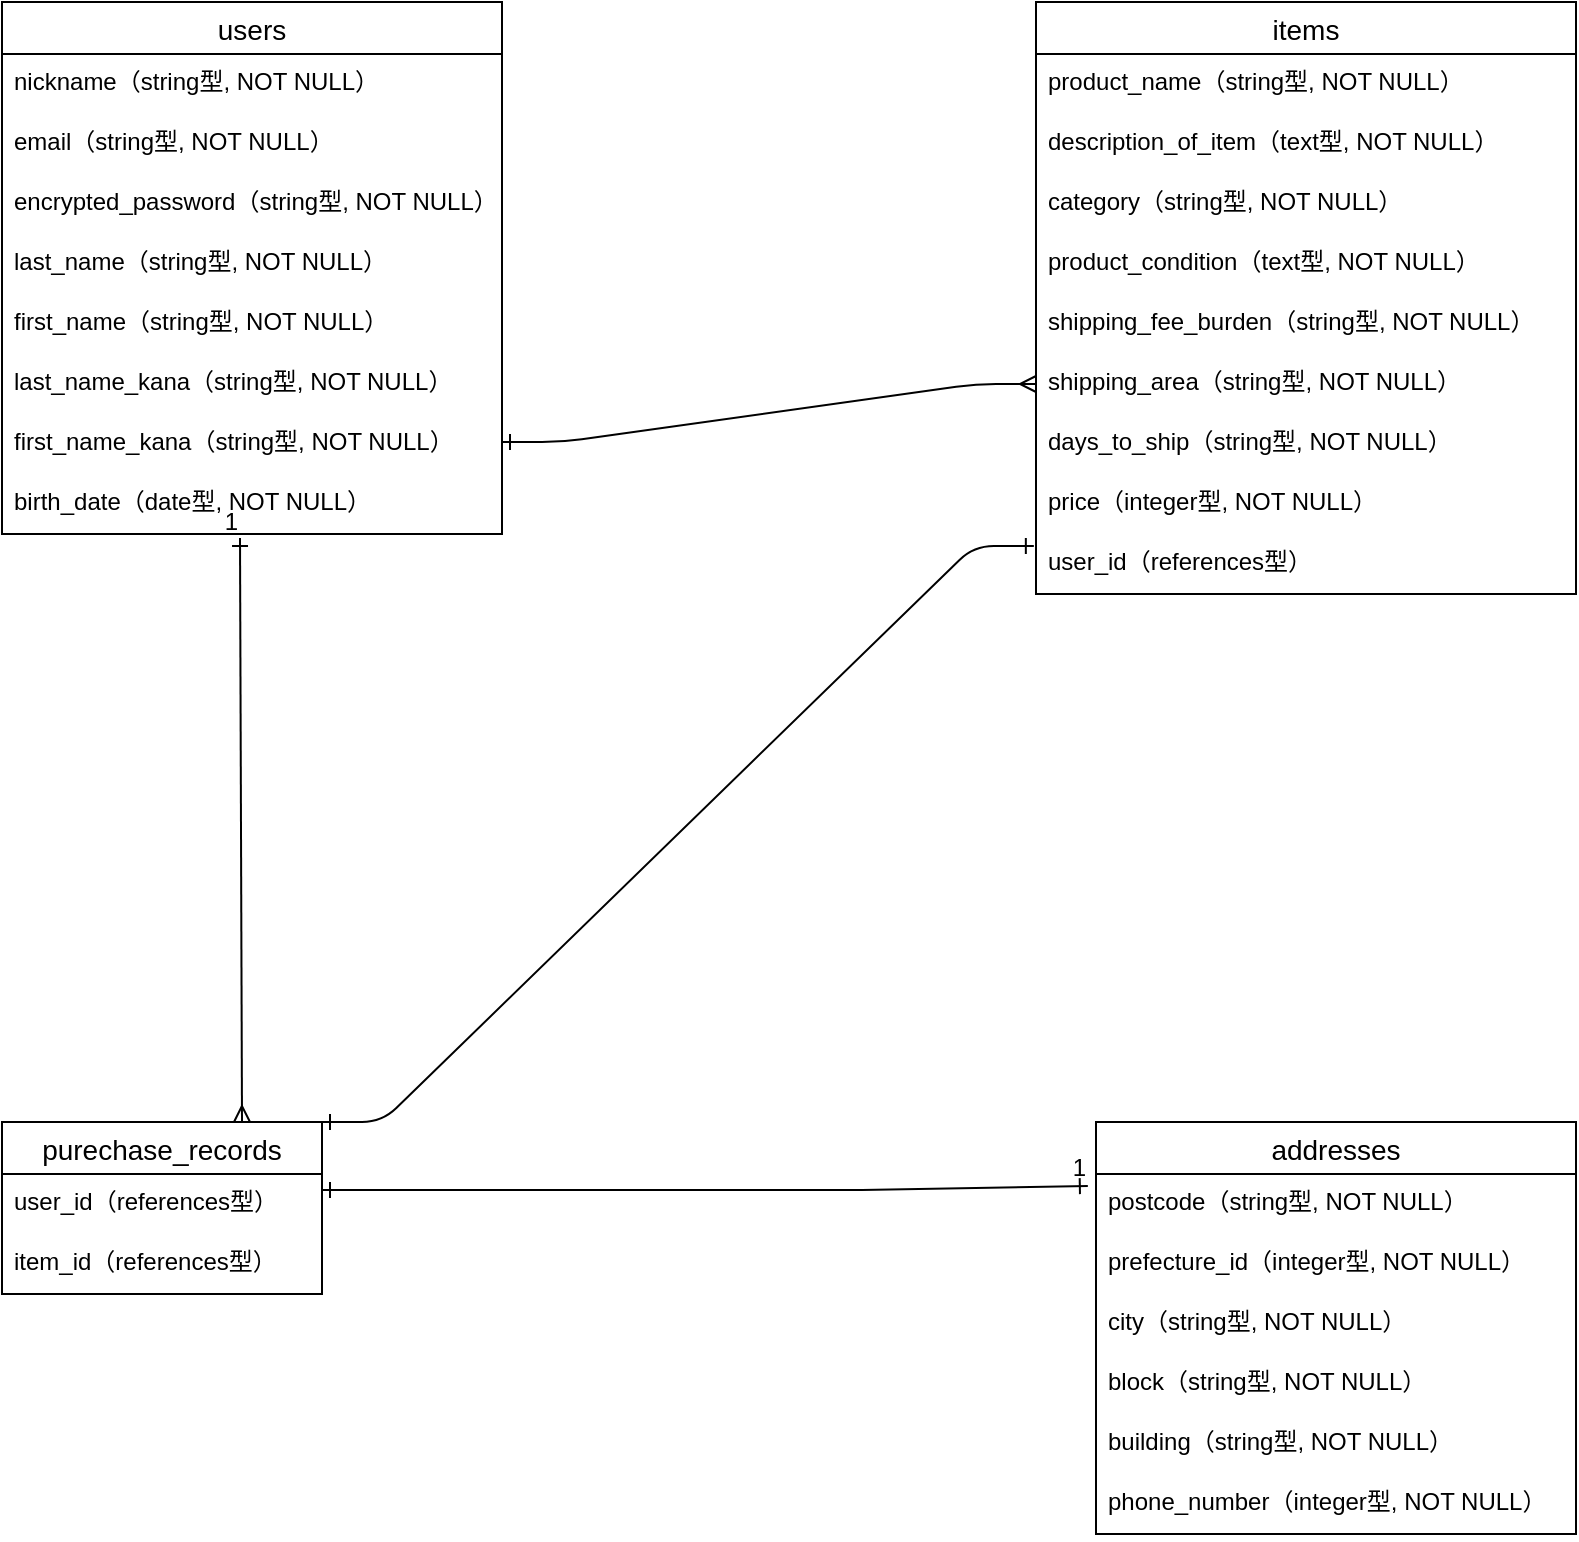 <mxfile>
    <diagram id="nJCriJH--xXFUv3W0W_a" name="ページ1">
        <mxGraphModel dx="274" dy="1007" grid="1" gridSize="10" guides="1" tooltips="1" connect="1" arrows="1" fold="1" page="1" pageScale="1" pageWidth="827" pageHeight="1169" math="0" shadow="0">
            <root>
                <mxCell id="0"/>
                <mxCell id="1" parent="0"/>
                <mxCell id="2" value="users" style="swimlane;fontStyle=0;childLayout=stackLayout;horizontal=1;startSize=26;horizontalStack=0;resizeParent=1;resizeParentMax=0;resizeLast=0;collapsible=1;marginBottom=0;align=center;fontSize=14;" parent="1" vertex="1">
                    <mxGeometry x="40" y="40" width="250" height="266" as="geometry"/>
                </mxCell>
                <mxCell id="3" value="nickname（string型, NOT NULL）&#10;" style="text;strokeColor=none;fillColor=none;spacingLeft=4;spacingRight=4;overflow=hidden;rotatable=0;points=[[0,0.5],[1,0.5]];portConstraint=eastwest;fontSize=12;" parent="2" vertex="1">
                    <mxGeometry y="26" width="250" height="30" as="geometry"/>
                </mxCell>
                <mxCell id="8" value="email（string型, NOT NULL）" style="text;strokeColor=none;fillColor=none;spacingLeft=4;spacingRight=4;overflow=hidden;rotatable=0;points=[[0,0.5],[1,0.5]];portConstraint=eastwest;fontSize=12;" parent="2" vertex="1">
                    <mxGeometry y="56" width="250" height="30" as="geometry"/>
                </mxCell>
                <mxCell id="4" value="encrypted_password（string型, NOT NULL）" style="text;strokeColor=none;fillColor=none;spacingLeft=4;spacingRight=4;overflow=hidden;rotatable=0;points=[[0,0.5],[1,0.5]];portConstraint=eastwest;fontSize=12;" parent="2" vertex="1">
                    <mxGeometry y="86" width="250" height="30" as="geometry"/>
                </mxCell>
                <mxCell id="5" value="last_name（string型, NOT NULL）" style="text;strokeColor=none;fillColor=none;spacingLeft=4;spacingRight=4;overflow=hidden;rotatable=0;points=[[0,0.5],[1,0.5]];portConstraint=eastwest;fontSize=12;" parent="2" vertex="1">
                    <mxGeometry y="116" width="250" height="30" as="geometry"/>
                </mxCell>
                <mxCell id="7" value="first_name（string型, NOT NULL）" style="text;strokeColor=none;fillColor=none;spacingLeft=4;spacingRight=4;overflow=hidden;rotatable=0;points=[[0,0.5],[1,0.5]];portConstraint=eastwest;fontSize=12;" parent="2" vertex="1">
                    <mxGeometry y="146" width="250" height="30" as="geometry"/>
                </mxCell>
                <mxCell id="9" value="last_name_kana（string型, NOT NULL）" style="text;strokeColor=none;fillColor=none;spacingLeft=4;spacingRight=4;overflow=hidden;rotatable=0;points=[[0,0.5],[1,0.5]];portConstraint=eastwest;fontSize=12;" parent="2" vertex="1">
                    <mxGeometry y="176" width="250" height="30" as="geometry"/>
                </mxCell>
                <mxCell id="10" value="first_name_kana（string型, NOT NULL）" style="text;strokeColor=none;fillColor=none;spacingLeft=4;spacingRight=4;overflow=hidden;rotatable=0;points=[[0,0.5],[1,0.5]];portConstraint=eastwest;fontSize=12;" parent="2" vertex="1">
                    <mxGeometry y="206" width="250" height="30" as="geometry"/>
                </mxCell>
                <mxCell id="11" value="birth_date（date型, NOT NULL）" style="text;strokeColor=none;fillColor=none;spacingLeft=4;spacingRight=4;overflow=hidden;rotatable=0;points=[[0,0.5],[1,0.5]];portConstraint=eastwest;fontSize=12;" parent="2" vertex="1">
                    <mxGeometry y="236" width="250" height="30" as="geometry"/>
                </mxCell>
                <mxCell id="12" value="items" style="swimlane;fontStyle=0;childLayout=stackLayout;horizontal=1;startSize=26;horizontalStack=0;resizeParent=1;resizeParentMax=0;resizeLast=0;collapsible=1;marginBottom=0;align=center;fontSize=14;" parent="1" vertex="1">
                    <mxGeometry x="557" y="40" width="270" height="296" as="geometry"/>
                </mxCell>
                <mxCell id="14" value="product_name（string型, NOT NULL）" style="text;strokeColor=none;fillColor=none;spacingLeft=4;spacingRight=4;overflow=hidden;rotatable=0;points=[[0,0.5],[1,0.5]];portConstraint=eastwest;fontSize=12;" parent="12" vertex="1">
                    <mxGeometry y="26" width="270" height="30" as="geometry"/>
                </mxCell>
                <mxCell id="16" value="description_of_item（text型, NOT NULL）" style="text;strokeColor=none;fillColor=none;spacingLeft=4;spacingRight=4;overflow=hidden;rotatable=0;points=[[0,0.5],[1,0.5]];portConstraint=eastwest;fontSize=12;" parent="12" vertex="1">
                    <mxGeometry y="56" width="270" height="30" as="geometry"/>
                </mxCell>
                <mxCell id="18" value="category（string型, NOT NULL）" style="text;strokeColor=none;fillColor=none;spacingLeft=4;spacingRight=4;overflow=hidden;rotatable=0;points=[[0,0.5],[1,0.5]];portConstraint=eastwest;fontSize=12;" parent="12" vertex="1">
                    <mxGeometry y="86" width="270" height="30" as="geometry"/>
                </mxCell>
                <mxCell id="19" value="product_condition（text型, NOT NULL）" style="text;strokeColor=none;fillColor=none;spacingLeft=4;spacingRight=4;overflow=hidden;rotatable=0;points=[[0,0.5],[1,0.5]];portConstraint=eastwest;fontSize=12;" parent="12" vertex="1">
                    <mxGeometry y="116" width="270" height="30" as="geometry"/>
                </mxCell>
                <mxCell id="20" value="shipping_fee_burden（string型, NOT NULL）" style="text;strokeColor=none;fillColor=none;spacingLeft=4;spacingRight=4;overflow=hidden;rotatable=0;points=[[0,0.5],[1,0.5]];portConstraint=eastwest;fontSize=12;" parent="12" vertex="1">
                    <mxGeometry y="146" width="270" height="30" as="geometry"/>
                </mxCell>
                <mxCell id="21" value="shipping_area（string型, NOT NULL）" style="text;strokeColor=none;fillColor=none;spacingLeft=4;spacingRight=4;overflow=hidden;rotatable=0;points=[[0,0.5],[1,0.5]];portConstraint=eastwest;fontSize=12;" parent="12" vertex="1">
                    <mxGeometry y="176" width="270" height="30" as="geometry"/>
                </mxCell>
                <mxCell id="17" value="days_to_ship（string型, NOT NULL）" style="text;strokeColor=none;fillColor=none;spacingLeft=4;spacingRight=4;overflow=hidden;rotatable=0;points=[[0,0.5],[1,0.5]];portConstraint=eastwest;fontSize=12;" parent="12" vertex="1">
                    <mxGeometry y="206" width="270" height="30" as="geometry"/>
                </mxCell>
                <mxCell id="15" value="price（integer型, NOT NULL）" style="text;strokeColor=none;fillColor=none;spacingLeft=4;spacingRight=4;overflow=hidden;rotatable=0;points=[[0,0.5],[1,0.5]];portConstraint=eastwest;fontSize=12;" parent="12" vertex="1">
                    <mxGeometry y="236" width="270" height="30" as="geometry"/>
                </mxCell>
                <mxCell id="45" value="user_id（references型）" style="text;strokeColor=none;fillColor=none;spacingLeft=4;spacingRight=4;overflow=hidden;rotatable=0;points=[[0,0.5],[1,0.5]];portConstraint=eastwest;fontSize=12;" parent="12" vertex="1">
                    <mxGeometry y="266" width="270" height="30" as="geometry"/>
                </mxCell>
                <mxCell id="22" value="purechase_records" style="swimlane;fontStyle=0;childLayout=stackLayout;horizontal=1;startSize=26;horizontalStack=0;resizeParent=1;resizeParentMax=0;resizeLast=0;collapsible=1;marginBottom=0;align=center;fontSize=14;" parent="1" vertex="1">
                    <mxGeometry x="40" y="600" width="160" height="86" as="geometry"/>
                </mxCell>
                <mxCell id="24" value="user_id（references型）" style="text;strokeColor=none;fillColor=none;spacingLeft=4;spacingRight=4;overflow=hidden;rotatable=0;points=[[0,0.5],[1,0.5]];portConstraint=eastwest;fontSize=12;" parent="22" vertex="1">
                    <mxGeometry y="26" width="160" height="30" as="geometry"/>
                </mxCell>
                <mxCell id="25" value="item_id（references型）" style="text;strokeColor=none;fillColor=none;spacingLeft=4;spacingRight=4;overflow=hidden;rotatable=0;points=[[0,0.5],[1,0.5]];portConstraint=eastwest;fontSize=12;" parent="22" vertex="1">
                    <mxGeometry y="56" width="160" height="30" as="geometry"/>
                </mxCell>
                <mxCell id="26" value="addresses" style="swimlane;fontStyle=0;childLayout=stackLayout;horizontal=1;startSize=26;horizontalStack=0;resizeParent=1;resizeParentMax=0;resizeLast=0;collapsible=1;marginBottom=0;align=center;fontSize=14;" parent="1" vertex="1">
                    <mxGeometry x="587" y="600" width="240" height="206" as="geometry"/>
                </mxCell>
                <mxCell id="27" value="postcode（string型, NOT NULL）" style="text;strokeColor=none;fillColor=none;spacingLeft=4;spacingRight=4;overflow=hidden;rotatable=0;points=[[0,0.5],[1,0.5]];portConstraint=eastwest;fontSize=12;" parent="26" vertex="1">
                    <mxGeometry y="26" width="240" height="30" as="geometry"/>
                </mxCell>
                <mxCell id="28" value="prefecture_id（integer型, NOT NULL）" style="text;strokeColor=none;fillColor=none;spacingLeft=4;spacingRight=4;overflow=hidden;rotatable=0;points=[[0,0.5],[1,0.5]];portConstraint=eastwest;fontSize=12;" parent="26" vertex="1">
                    <mxGeometry y="56" width="240" height="30" as="geometry"/>
                </mxCell>
                <mxCell id="30" value="city（string型, NOT NULL）" style="text;strokeColor=none;fillColor=none;spacingLeft=4;spacingRight=4;overflow=hidden;rotatable=0;points=[[0,0.5],[1,0.5]];portConstraint=eastwest;fontSize=12;" parent="26" vertex="1">
                    <mxGeometry y="86" width="240" height="30" as="geometry"/>
                </mxCell>
                <mxCell id="29" value="block（string型, NOT NULL）" style="text;strokeColor=none;fillColor=none;spacingLeft=4;spacingRight=4;overflow=hidden;rotatable=0;points=[[0,0.5],[1,0.5]];portConstraint=eastwest;fontSize=12;" parent="26" vertex="1">
                    <mxGeometry y="116" width="240" height="30" as="geometry"/>
                </mxCell>
                <mxCell id="31" value="building（string型, NOT NULL）" style="text;strokeColor=none;fillColor=none;spacingLeft=4;spacingRight=4;overflow=hidden;rotatable=0;points=[[0,0.5],[1,0.5]];portConstraint=eastwest;fontSize=12;" parent="26" vertex="1">
                    <mxGeometry y="146" width="240" height="30" as="geometry"/>
                </mxCell>
                <mxCell id="32" value="phone_number（integer型, NOT NULL）" style="text;strokeColor=none;fillColor=none;spacingLeft=4;spacingRight=4;overflow=hidden;rotatable=0;points=[[0,0.5],[1,0.5]];portConstraint=eastwest;fontSize=12;" parent="26" vertex="1">
                    <mxGeometry y="176" width="240" height="30" as="geometry"/>
                </mxCell>
                <mxCell id="37" value="" style="edgeStyle=entityRelationEdgeStyle;fontSize=12;html=1;endArrow=ERmany;entryX=0;entryY=0.5;entryDx=0;entryDy=0;startArrow=ERone;startFill=0;endFill=0;strokeWidth=1;" parent="1" target="21" edge="1">
                    <mxGeometry width="100" height="100" relative="1" as="geometry">
                        <mxPoint x="290" y="260" as="sourcePoint"/>
                        <mxPoint x="390" y="160" as="targetPoint"/>
                    </mxGeometry>
                </mxCell>
                <mxCell id="39" value="" style="edgeStyle=entityRelationEdgeStyle;fontSize=12;html=1;endArrow=ERone;endFill=1;strokeWidth=1;exitX=1;exitY=0;exitDx=0;exitDy=0;startArrow=ERone;startFill=0;entryX=-0.004;entryY=0.2;entryDx=0;entryDy=0;entryPerimeter=0;" parent="1" source="22" target="45" edge="1">
                    <mxGeometry width="100" height="100" relative="1" as="geometry">
                        <mxPoint x="390" y="560" as="sourcePoint"/>
                        <mxPoint x="540" y="336" as="targetPoint"/>
                    </mxGeometry>
                </mxCell>
                <mxCell id="41" value="" style="endArrow=ERone;html=1;rounded=0;strokeWidth=1;entryX=0.476;entryY=1.067;entryDx=0;entryDy=0;entryPerimeter=0;exitX=0.75;exitY=0;exitDx=0;exitDy=0;startArrow=ERmany;startFill=0;endFill=0;" parent="1" source="22" target="11" edge="1">
                    <mxGeometry relative="1" as="geometry">
                        <mxPoint x="60" y="440" as="sourcePoint"/>
                        <mxPoint x="220" y="440" as="targetPoint"/>
                    </mxGeometry>
                </mxCell>
                <mxCell id="42" value="1" style="resizable=0;html=1;align=right;verticalAlign=bottom;" parent="41" connectable="0" vertex="1">
                    <mxGeometry x="1" relative="1" as="geometry"/>
                </mxCell>
                <mxCell id="43" value="" style="endArrow=ERone;html=1;rounded=0;strokeWidth=1;exitX=1;exitY=0.267;exitDx=0;exitDy=0;exitPerimeter=0;entryX=-0.017;entryY=0.2;entryDx=0;entryDy=0;endFill=0;startArrow=ERone;startFill=0;entryPerimeter=0;" parent="1" source="24" target="27" edge="1">
                    <mxGeometry relative="1" as="geometry">
                        <mxPoint x="360" y="510" as="sourcePoint"/>
                        <mxPoint x="580" y="660" as="targetPoint"/>
                        <Array as="points">
                            <mxPoint x="470" y="634"/>
                        </Array>
                    </mxGeometry>
                </mxCell>
                <mxCell id="44" value="1" style="resizable=0;html=1;align=right;verticalAlign=bottom;" parent="43" connectable="0" vertex="1">
                    <mxGeometry x="1" relative="1" as="geometry"/>
                </mxCell>
            </root>
        </mxGraphModel>
    </diagram>
</mxfile>